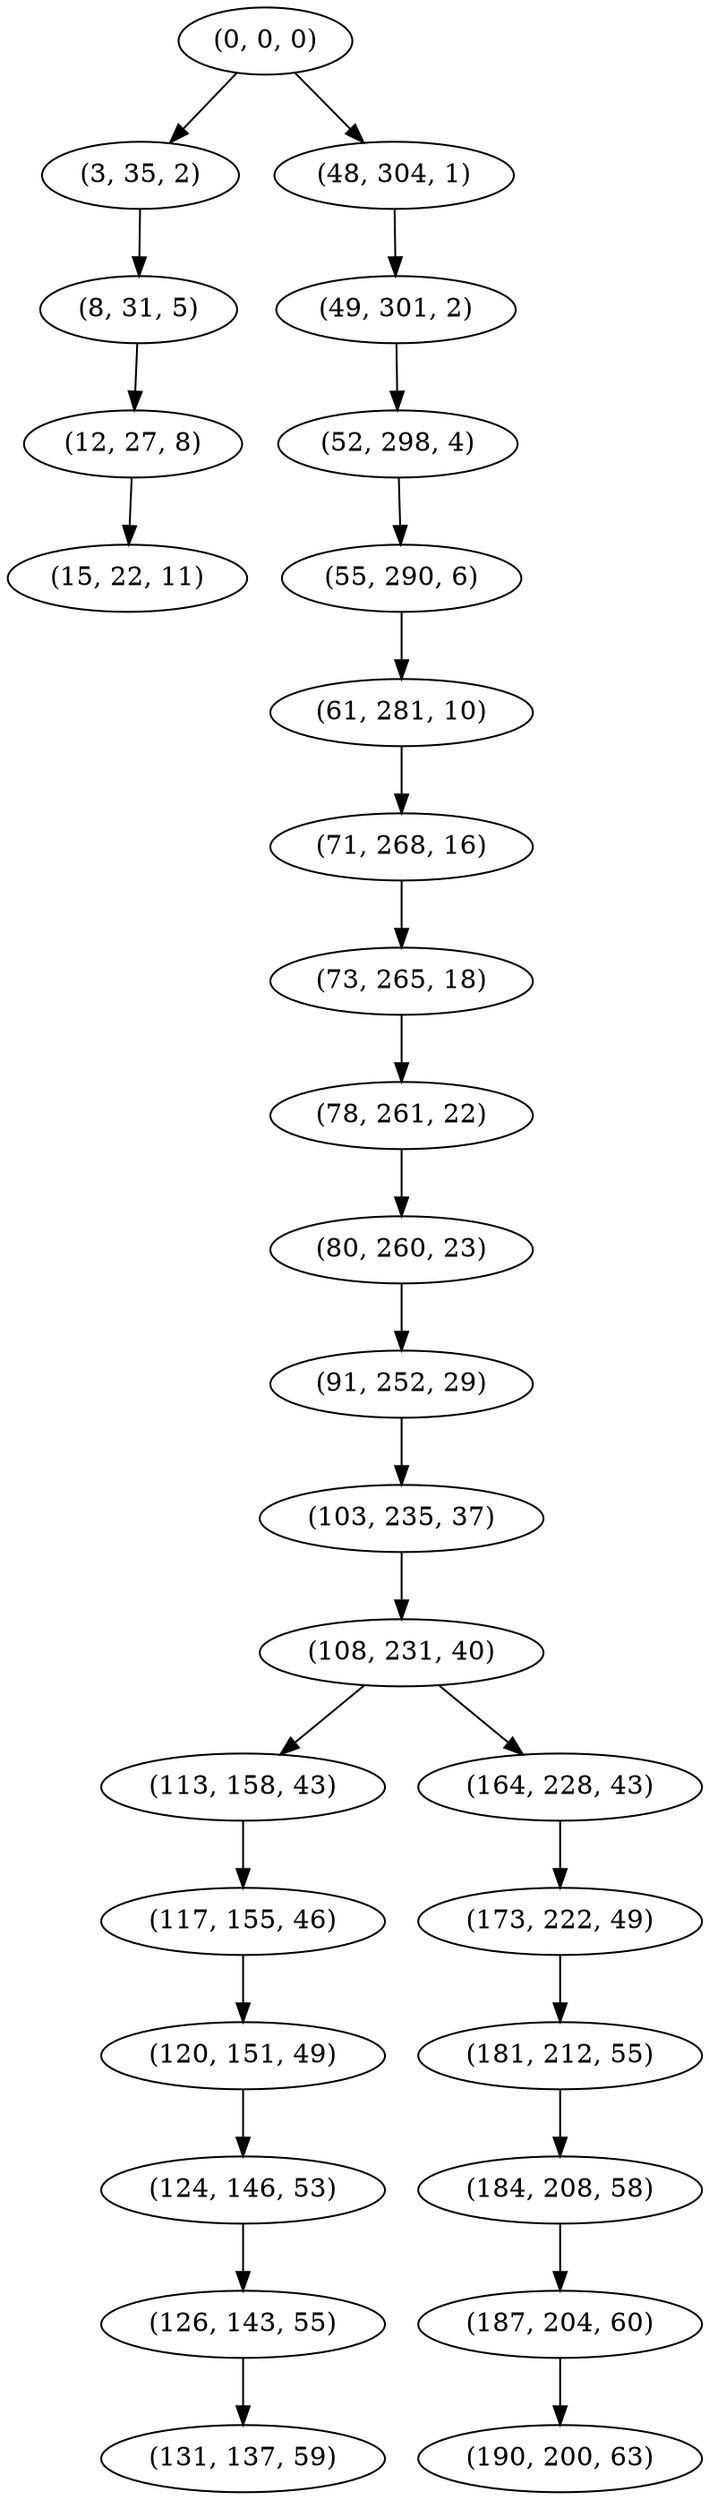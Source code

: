 digraph tree {
    "(0, 0, 0)";
    "(3, 35, 2)";
    "(8, 31, 5)";
    "(12, 27, 8)";
    "(15, 22, 11)";
    "(48, 304, 1)";
    "(49, 301, 2)";
    "(52, 298, 4)";
    "(55, 290, 6)";
    "(61, 281, 10)";
    "(71, 268, 16)";
    "(73, 265, 18)";
    "(78, 261, 22)";
    "(80, 260, 23)";
    "(91, 252, 29)";
    "(103, 235, 37)";
    "(108, 231, 40)";
    "(113, 158, 43)";
    "(117, 155, 46)";
    "(120, 151, 49)";
    "(124, 146, 53)";
    "(126, 143, 55)";
    "(131, 137, 59)";
    "(164, 228, 43)";
    "(173, 222, 49)";
    "(181, 212, 55)";
    "(184, 208, 58)";
    "(187, 204, 60)";
    "(190, 200, 63)";
    "(0, 0, 0)" -> "(3, 35, 2)";
    "(0, 0, 0)" -> "(48, 304, 1)";
    "(3, 35, 2)" -> "(8, 31, 5)";
    "(8, 31, 5)" -> "(12, 27, 8)";
    "(12, 27, 8)" -> "(15, 22, 11)";
    "(48, 304, 1)" -> "(49, 301, 2)";
    "(49, 301, 2)" -> "(52, 298, 4)";
    "(52, 298, 4)" -> "(55, 290, 6)";
    "(55, 290, 6)" -> "(61, 281, 10)";
    "(61, 281, 10)" -> "(71, 268, 16)";
    "(71, 268, 16)" -> "(73, 265, 18)";
    "(73, 265, 18)" -> "(78, 261, 22)";
    "(78, 261, 22)" -> "(80, 260, 23)";
    "(80, 260, 23)" -> "(91, 252, 29)";
    "(91, 252, 29)" -> "(103, 235, 37)";
    "(103, 235, 37)" -> "(108, 231, 40)";
    "(108, 231, 40)" -> "(113, 158, 43)";
    "(108, 231, 40)" -> "(164, 228, 43)";
    "(113, 158, 43)" -> "(117, 155, 46)";
    "(117, 155, 46)" -> "(120, 151, 49)";
    "(120, 151, 49)" -> "(124, 146, 53)";
    "(124, 146, 53)" -> "(126, 143, 55)";
    "(126, 143, 55)" -> "(131, 137, 59)";
    "(164, 228, 43)" -> "(173, 222, 49)";
    "(173, 222, 49)" -> "(181, 212, 55)";
    "(181, 212, 55)" -> "(184, 208, 58)";
    "(184, 208, 58)" -> "(187, 204, 60)";
    "(187, 204, 60)" -> "(190, 200, 63)";
}
